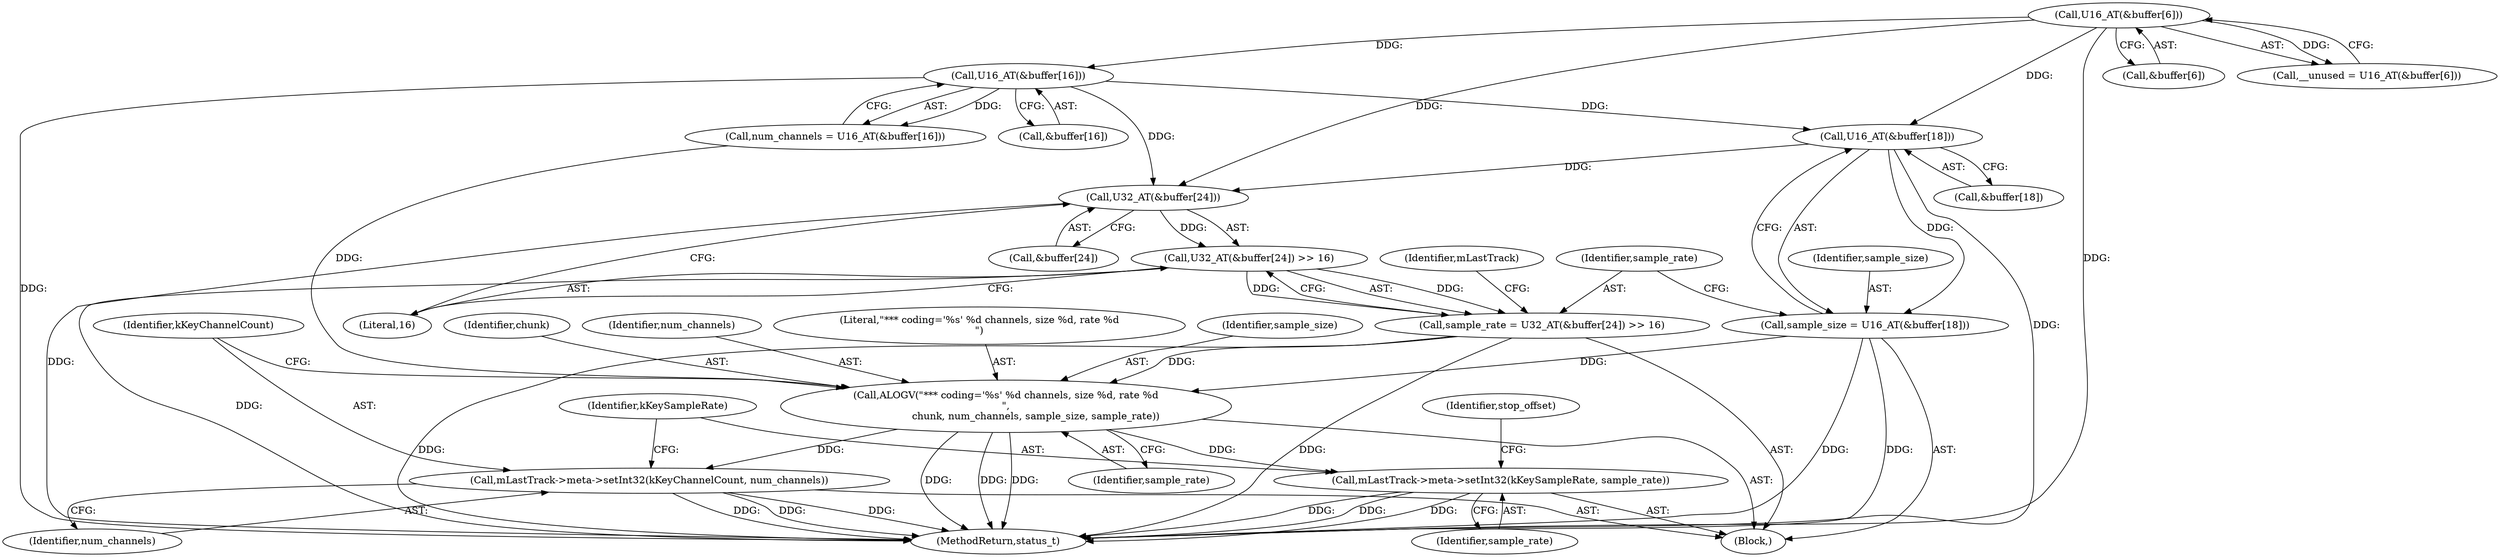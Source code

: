 digraph "0_Android_f81038006b4c59a5a148dcad887371206033c28f_2@array" {
"1001617" [label="(Call,U16_AT(&buffer[18]))"];
"1001601" [label="(Call,U16_AT(&buffer[6]))"];
"1001609" [label="(Call,U16_AT(&buffer[16]))"];
"1001615" [label="(Call,sample_size = U16_AT(&buffer[18]))"];
"1001657" [label="(Call,ALOGV(\"*** coding='%s' %d channels, size %d, rate %d\n\",\n                   chunk, num_channels, sample_size, sample_rate))"];
"1001663" [label="(Call,mLastTrack->meta->setInt32(kKeyChannelCount, num_channels))"];
"1001666" [label="(Call,mLastTrack->meta->setInt32(kKeySampleRate, sample_rate))"];
"1001626" [label="(Call,U32_AT(&buffer[24]))"];
"1001625" [label="(Call,U32_AT(&buffer[24]) >> 16)"];
"1001623" [label="(Call,sample_rate = U32_AT(&buffer[24]) >> 16)"];
"1001602" [label="(Call,&buffer[6])"];
"1001625" [label="(Call,U32_AT(&buffer[24]) >> 16)"];
"1001668" [label="(Identifier,sample_rate)"];
"1001618" [label="(Call,&buffer[18])"];
"1001661" [label="(Identifier,sample_size)"];
"1001664" [label="(Identifier,kKeyChannelCount)"];
"1003289" [label="(MethodReturn,status_t)"];
"1001623" [label="(Call,sample_rate = U32_AT(&buffer[24]) >> 16)"];
"1001665" [label="(Identifier,num_channels)"];
"1001624" [label="(Identifier,sample_rate)"];
"1001617" [label="(Call,U16_AT(&buffer[18]))"];
"1001631" [label="(Literal,16)"];
"1001607" [label="(Call,num_channels = U16_AT(&buffer[16]))"];
"1001663" [label="(Call,mLastTrack->meta->setInt32(kKeyChannelCount, num_channels))"];
"1001572" [label="(Block,)"];
"1001671" [label="(Identifier,stop_offset)"];
"1001666" [label="(Call,mLastTrack->meta->setInt32(kKeySampleRate, sample_rate))"];
"1001599" [label="(Call,__unused = U16_AT(&buffer[6]))"];
"1001601" [label="(Call,U16_AT(&buffer[6]))"];
"1001626" [label="(Call,U32_AT(&buffer[24]))"];
"1001658" [label="(Literal,\"*** coding='%s' %d channels, size %d, rate %d\n\")"];
"1001615" [label="(Call,sample_size = U16_AT(&buffer[18]))"];
"1001616" [label="(Identifier,sample_size)"];
"1001627" [label="(Call,&buffer[24])"];
"1001662" [label="(Identifier,sample_rate)"];
"1001634" [label="(Identifier,mLastTrack)"];
"1001667" [label="(Identifier,kKeySampleRate)"];
"1001609" [label="(Call,U16_AT(&buffer[16]))"];
"1001659" [label="(Identifier,chunk)"];
"1001610" [label="(Call,&buffer[16])"];
"1001660" [label="(Identifier,num_channels)"];
"1001657" [label="(Call,ALOGV(\"*** coding='%s' %d channels, size %d, rate %d\n\",\n                   chunk, num_channels, sample_size, sample_rate))"];
"1001617" -> "1001615"  [label="AST: "];
"1001617" -> "1001618"  [label="CFG: "];
"1001618" -> "1001617"  [label="AST: "];
"1001615" -> "1001617"  [label="CFG: "];
"1001617" -> "1003289"  [label="DDG: "];
"1001617" -> "1001615"  [label="DDG: "];
"1001601" -> "1001617"  [label="DDG: "];
"1001609" -> "1001617"  [label="DDG: "];
"1001617" -> "1001626"  [label="DDG: "];
"1001601" -> "1001599"  [label="AST: "];
"1001601" -> "1001602"  [label="CFG: "];
"1001602" -> "1001601"  [label="AST: "];
"1001599" -> "1001601"  [label="CFG: "];
"1001601" -> "1003289"  [label="DDG: "];
"1001601" -> "1001599"  [label="DDG: "];
"1001601" -> "1001609"  [label="DDG: "];
"1001601" -> "1001626"  [label="DDG: "];
"1001609" -> "1001607"  [label="AST: "];
"1001609" -> "1001610"  [label="CFG: "];
"1001610" -> "1001609"  [label="AST: "];
"1001607" -> "1001609"  [label="CFG: "];
"1001609" -> "1003289"  [label="DDG: "];
"1001609" -> "1001607"  [label="DDG: "];
"1001609" -> "1001626"  [label="DDG: "];
"1001615" -> "1001572"  [label="AST: "];
"1001616" -> "1001615"  [label="AST: "];
"1001624" -> "1001615"  [label="CFG: "];
"1001615" -> "1003289"  [label="DDG: "];
"1001615" -> "1003289"  [label="DDG: "];
"1001615" -> "1001657"  [label="DDG: "];
"1001657" -> "1001572"  [label="AST: "];
"1001657" -> "1001662"  [label="CFG: "];
"1001658" -> "1001657"  [label="AST: "];
"1001659" -> "1001657"  [label="AST: "];
"1001660" -> "1001657"  [label="AST: "];
"1001661" -> "1001657"  [label="AST: "];
"1001662" -> "1001657"  [label="AST: "];
"1001664" -> "1001657"  [label="CFG: "];
"1001657" -> "1003289"  [label="DDG: "];
"1001657" -> "1003289"  [label="DDG: "];
"1001657" -> "1003289"  [label="DDG: "];
"1001607" -> "1001657"  [label="DDG: "];
"1001623" -> "1001657"  [label="DDG: "];
"1001657" -> "1001663"  [label="DDG: "];
"1001657" -> "1001666"  [label="DDG: "];
"1001663" -> "1001572"  [label="AST: "];
"1001663" -> "1001665"  [label="CFG: "];
"1001664" -> "1001663"  [label="AST: "];
"1001665" -> "1001663"  [label="AST: "];
"1001667" -> "1001663"  [label="CFG: "];
"1001663" -> "1003289"  [label="DDG: "];
"1001663" -> "1003289"  [label="DDG: "];
"1001663" -> "1003289"  [label="DDG: "];
"1001666" -> "1001572"  [label="AST: "];
"1001666" -> "1001668"  [label="CFG: "];
"1001667" -> "1001666"  [label="AST: "];
"1001668" -> "1001666"  [label="AST: "];
"1001671" -> "1001666"  [label="CFG: "];
"1001666" -> "1003289"  [label="DDG: "];
"1001666" -> "1003289"  [label="DDG: "];
"1001666" -> "1003289"  [label="DDG: "];
"1001626" -> "1001625"  [label="AST: "];
"1001626" -> "1001627"  [label="CFG: "];
"1001627" -> "1001626"  [label="AST: "];
"1001631" -> "1001626"  [label="CFG: "];
"1001626" -> "1003289"  [label="DDG: "];
"1001626" -> "1001625"  [label="DDG: "];
"1001625" -> "1001623"  [label="AST: "];
"1001625" -> "1001631"  [label="CFG: "];
"1001631" -> "1001625"  [label="AST: "];
"1001623" -> "1001625"  [label="CFG: "];
"1001625" -> "1003289"  [label="DDG: "];
"1001625" -> "1001623"  [label="DDG: "];
"1001625" -> "1001623"  [label="DDG: "];
"1001623" -> "1001572"  [label="AST: "];
"1001624" -> "1001623"  [label="AST: "];
"1001634" -> "1001623"  [label="CFG: "];
"1001623" -> "1003289"  [label="DDG: "];
"1001623" -> "1003289"  [label="DDG: "];
}
